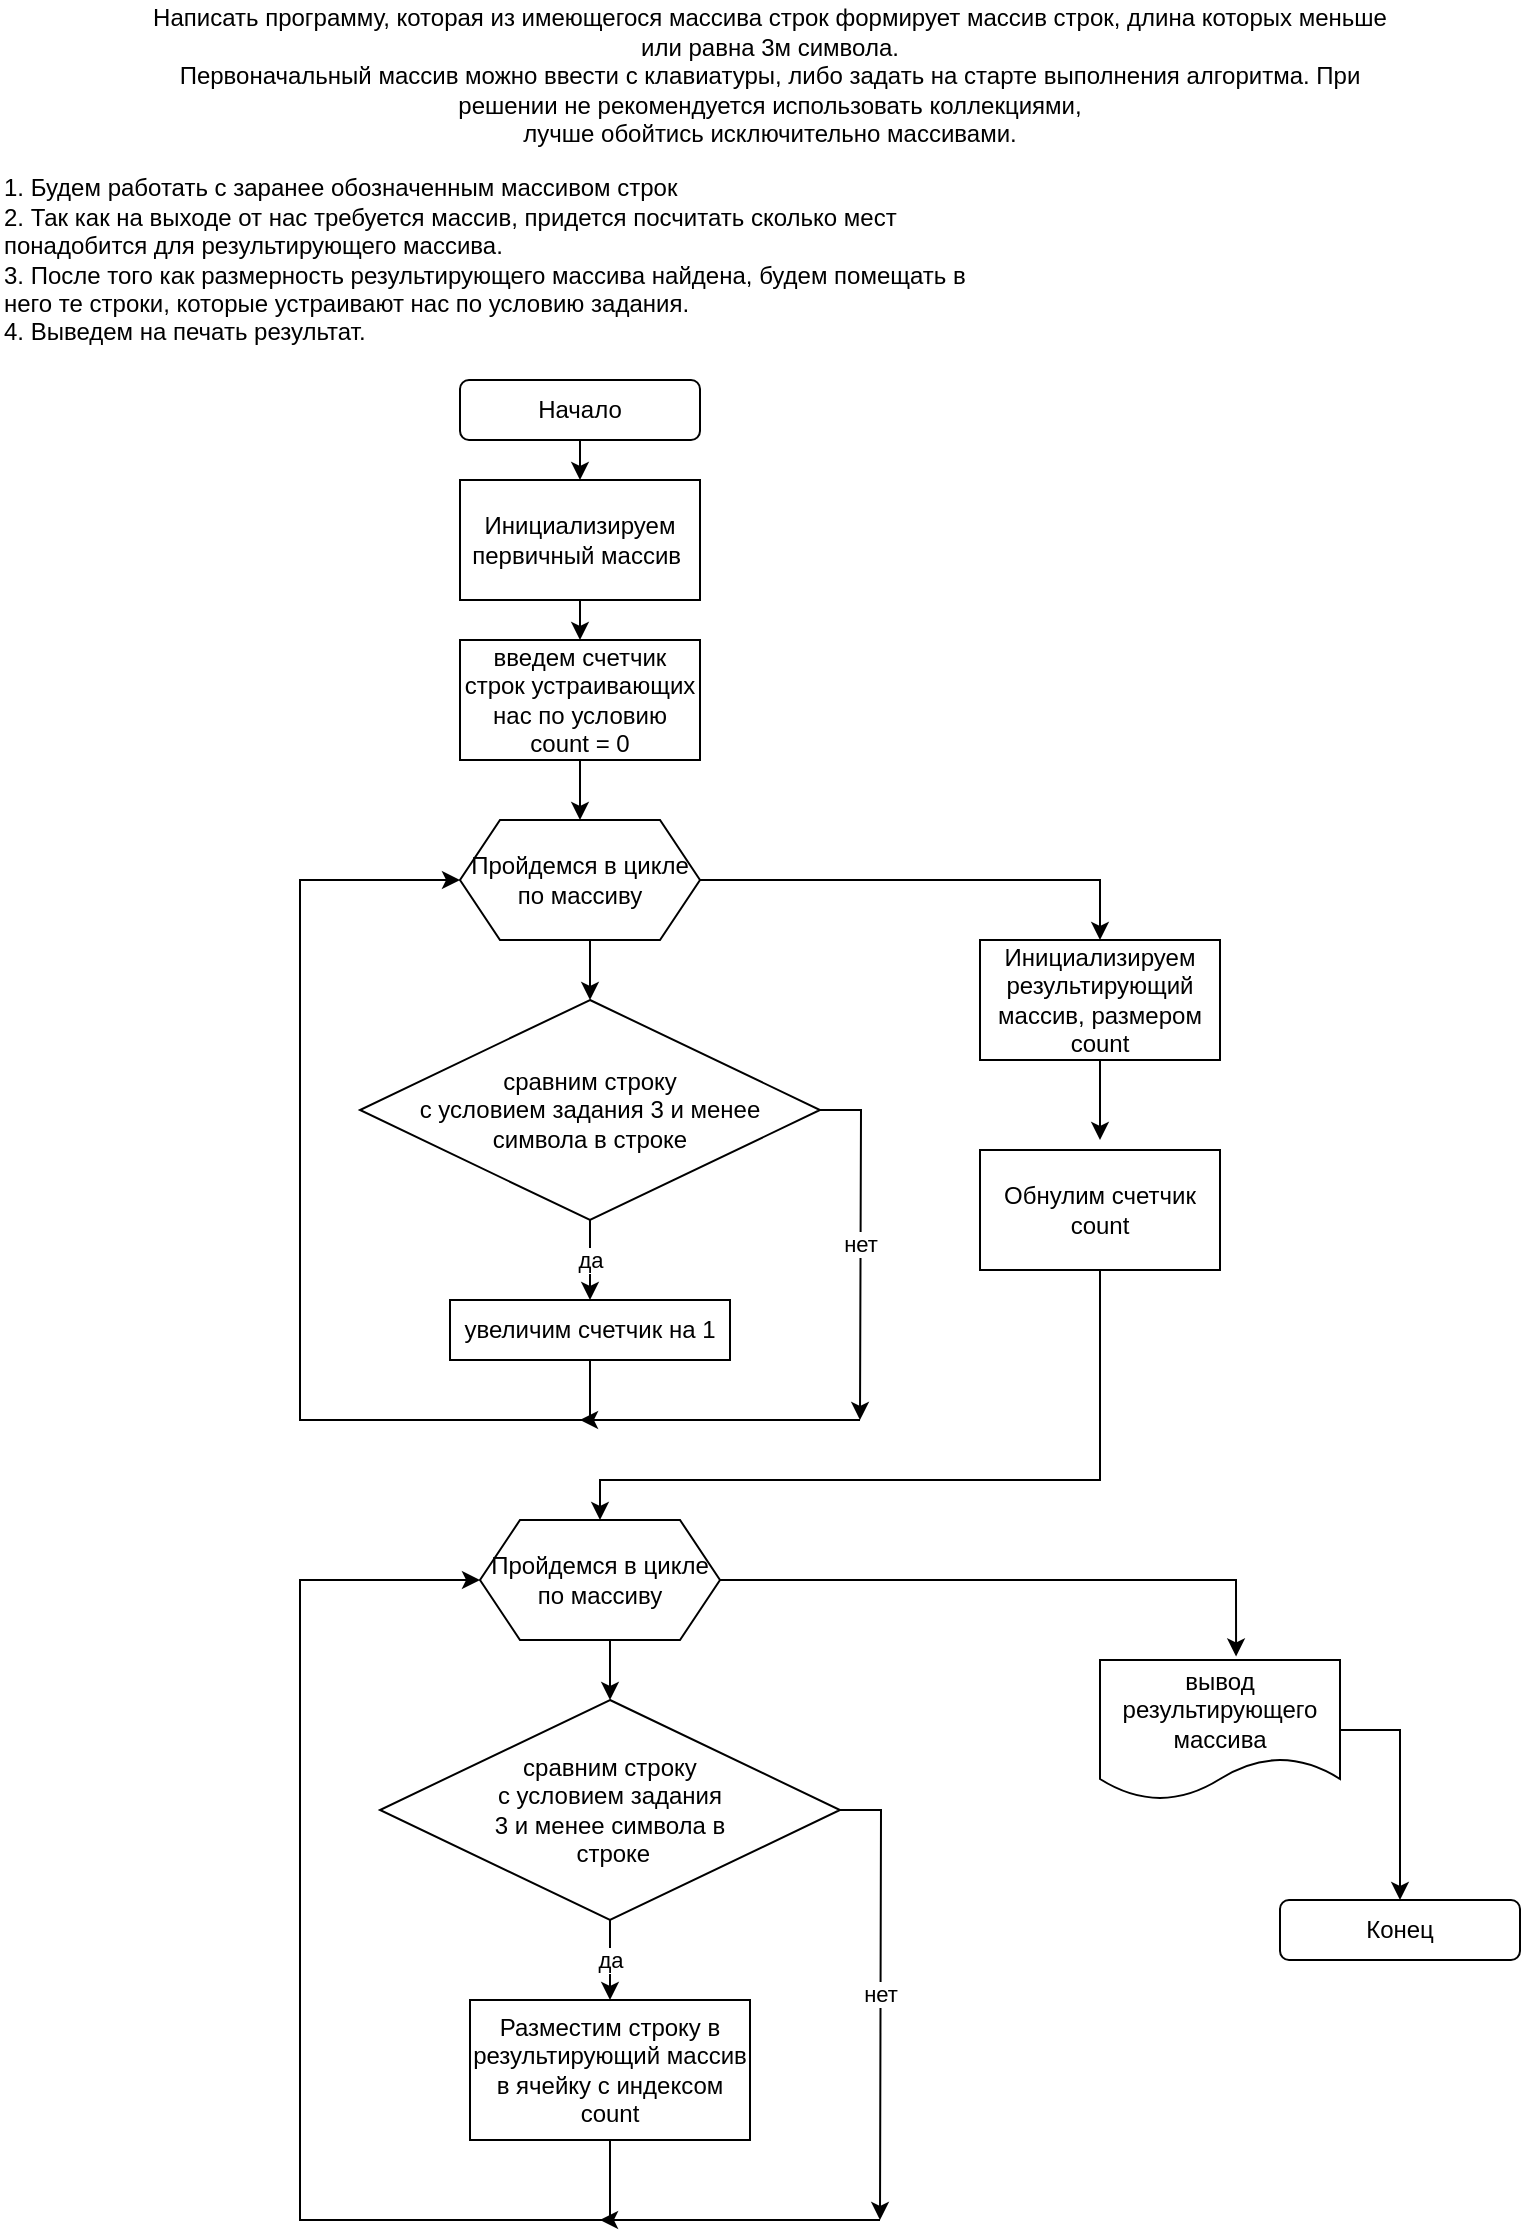<mxfile version="19.0.3" type="device"><diagram id="6pt1EBOhUZcJ0c3jPDhB" name="Страница 1"><mxGraphModel dx="1422" dy="875" grid="1" gridSize="10" guides="1" tooltips="1" connect="1" arrows="1" fold="1" page="1" pageScale="1" pageWidth="827" pageHeight="1169" math="0" shadow="0"><root><mxCell id="0"/><mxCell id="1" parent="0"/><mxCell id="STy7X_dhyS0jRrUo8ZyY-1" value="&lt;div&gt;Написать программу, которая из имеющегося массива строк формирует массив строк, длина которых меньше или равна 3м символа.&lt;/div&gt;&lt;div&gt;Первоначальный массив можно ввести с клавиатуры, либо задать на старте выполнения алгоритма. При решении не рекомендуется использовать коллекциями,&lt;/div&gt;&lt;div&gt;лучше обойтись исключительно массивами.&lt;/div&gt;&lt;div&gt;&lt;br&gt;&lt;/div&gt;" style="text;html=1;strokeColor=none;fillColor=none;align=center;verticalAlign=middle;whiteSpace=wrap;rounded=0;" vertex="1" parent="1"><mxGeometry x="100" y="10" width="630" height="90" as="geometry"/></mxCell><mxCell id="STy7X_dhyS0jRrUo8ZyY-4" value="1. Будем работать с заранее обозначенным массивом строк&lt;br&gt;2. Так как на выходе от нас требуется массив, придется посчитать сколько мест понадобится для результирующего массива.&lt;br&gt;3. После того как размерность результирующего массива найдена, будем помещать в него те строки, которые устраивают нас по условию задания.&lt;br&gt;4. Выведем на печать результат." style="text;html=1;strokeColor=none;fillColor=none;align=left;verticalAlign=middle;whiteSpace=wrap;rounded=0;" vertex="1" parent="1"><mxGeometry x="30" y="90" width="510" height="100" as="geometry"/></mxCell><mxCell id="STy7X_dhyS0jRrUo8ZyY-35" style="edgeStyle=orthogonalEdgeStyle;rounded=0;orthogonalLoop=1;jettySize=auto;html=1;exitX=0.5;exitY=1;exitDx=0;exitDy=0;entryX=0.5;entryY=0;entryDx=0;entryDy=0;" edge="1" parent="1" source="STy7X_dhyS0jRrUo8ZyY-6" target="STy7X_dhyS0jRrUo8ZyY-7"><mxGeometry relative="1" as="geometry"/></mxCell><mxCell id="STy7X_dhyS0jRrUo8ZyY-6" value="Начало" style="rounded=1;whiteSpace=wrap;html=1;" vertex="1" parent="1"><mxGeometry x="260" y="200" width="120" height="30" as="geometry"/></mxCell><mxCell id="STy7X_dhyS0jRrUo8ZyY-36" style="edgeStyle=orthogonalEdgeStyle;rounded=0;orthogonalLoop=1;jettySize=auto;html=1;exitX=0.5;exitY=1;exitDx=0;exitDy=0;entryX=0.5;entryY=0;entryDx=0;entryDy=0;" edge="1" parent="1" source="STy7X_dhyS0jRrUo8ZyY-7" target="STy7X_dhyS0jRrUo8ZyY-12"><mxGeometry relative="1" as="geometry"/></mxCell><mxCell id="STy7X_dhyS0jRrUo8ZyY-7" value="Инициализируем первичный массив&amp;nbsp;" style="rounded=0;whiteSpace=wrap;html=1;" vertex="1" parent="1"><mxGeometry x="260" y="250" width="120" height="60" as="geometry"/></mxCell><mxCell id="STy7X_dhyS0jRrUo8ZyY-29" style="edgeStyle=orthogonalEdgeStyle;rounded=0;orthogonalLoop=1;jettySize=auto;html=1;exitX=0.5;exitY=1;exitDx=0;exitDy=0;entryX=0.5;entryY=0;entryDx=0;entryDy=0;" edge="1" parent="1" source="STy7X_dhyS0jRrUo8ZyY-9" target="STy7X_dhyS0jRrUo8ZyY-13"><mxGeometry relative="1" as="geometry"/></mxCell><mxCell id="STy7X_dhyS0jRrUo8ZyY-42" style="edgeStyle=orthogonalEdgeStyle;rounded=0;orthogonalLoop=1;jettySize=auto;html=1;exitX=1;exitY=0.5;exitDx=0;exitDy=0;entryX=0.5;entryY=0;entryDx=0;entryDy=0;" edge="1" parent="1" source="STy7X_dhyS0jRrUo8ZyY-9" target="STy7X_dhyS0jRrUo8ZyY-41"><mxGeometry relative="1" as="geometry"/></mxCell><mxCell id="STy7X_dhyS0jRrUo8ZyY-9" value="Пройдемся в цикле по массиву" style="shape=hexagon;perimeter=hexagonPerimeter2;whiteSpace=wrap;html=1;fixedSize=1;" vertex="1" parent="1"><mxGeometry x="260" y="420" width="120" height="60" as="geometry"/></mxCell><mxCell id="STy7X_dhyS0jRrUo8ZyY-37" style="edgeStyle=orthogonalEdgeStyle;rounded=0;orthogonalLoop=1;jettySize=auto;html=1;exitX=0.5;exitY=1;exitDx=0;exitDy=0;entryX=0.5;entryY=0;entryDx=0;entryDy=0;" edge="1" parent="1" source="STy7X_dhyS0jRrUo8ZyY-12" target="STy7X_dhyS0jRrUo8ZyY-9"><mxGeometry relative="1" as="geometry"/></mxCell><mxCell id="STy7X_dhyS0jRrUo8ZyY-12" value="введем счетчик строк устраивающих нас по условию&lt;br&gt;count = 0" style="rounded=0;whiteSpace=wrap;html=1;" vertex="1" parent="1"><mxGeometry x="260" y="330" width="120" height="60" as="geometry"/></mxCell><mxCell id="STy7X_dhyS0jRrUo8ZyY-15" value="да" style="edgeStyle=orthogonalEdgeStyle;rounded=0;orthogonalLoop=1;jettySize=auto;html=1;exitX=0.5;exitY=1;exitDx=0;exitDy=0;entryX=0.5;entryY=0;entryDx=0;entryDy=0;" edge="1" parent="1" source="STy7X_dhyS0jRrUo8ZyY-13" target="STy7X_dhyS0jRrUo8ZyY-14"><mxGeometry relative="1" as="geometry"/></mxCell><mxCell id="STy7X_dhyS0jRrUo8ZyY-19" value="нет" style="edgeStyle=orthogonalEdgeStyle;rounded=0;orthogonalLoop=1;jettySize=auto;html=1;exitX=1;exitY=0.5;exitDx=0;exitDy=0;" edge="1" parent="1" source="STy7X_dhyS0jRrUo8ZyY-13"><mxGeometry relative="1" as="geometry"><mxPoint x="460" y="720" as="targetPoint"/></mxGeometry></mxCell><mxCell id="STy7X_dhyS0jRrUo8ZyY-13" value="сравним строку &lt;br&gt;с условием задания 3 и менее &lt;br&gt;символа в строке" style="rhombus;whiteSpace=wrap;html=1;" vertex="1" parent="1"><mxGeometry x="210" y="510" width="230" height="110" as="geometry"/></mxCell><mxCell id="STy7X_dhyS0jRrUo8ZyY-17" style="edgeStyle=orthogonalEdgeStyle;rounded=0;orthogonalLoop=1;jettySize=auto;html=1;exitX=0.5;exitY=1;exitDx=0;exitDy=0;entryX=0;entryY=0.5;entryDx=0;entryDy=0;" edge="1" parent="1" source="STy7X_dhyS0jRrUo8ZyY-14" target="STy7X_dhyS0jRrUo8ZyY-9"><mxGeometry relative="1" as="geometry"><mxPoint x="240" y="450" as="targetPoint"/><Array as="points"><mxPoint x="325" y="720"/><mxPoint x="180" y="720"/><mxPoint x="180" y="450"/></Array></mxGeometry></mxCell><mxCell id="STy7X_dhyS0jRrUo8ZyY-14" value="увеличим счетчик на 1" style="rounded=0;whiteSpace=wrap;html=1;" vertex="1" parent="1"><mxGeometry x="255" y="660" width="140" height="30" as="geometry"/></mxCell><mxCell id="STy7X_dhyS0jRrUo8ZyY-20" value="" style="endArrow=classic;html=1;rounded=0;" edge="1" parent="1"><mxGeometry width="50" height="50" relative="1" as="geometry"><mxPoint x="460" y="720" as="sourcePoint"/><mxPoint x="320" y="720" as="targetPoint"/></mxGeometry></mxCell><mxCell id="STy7X_dhyS0jRrUo8ZyY-30" style="edgeStyle=orthogonalEdgeStyle;rounded=0;orthogonalLoop=1;jettySize=auto;html=1;exitX=0.5;exitY=1;exitDx=0;exitDy=0;entryX=0.5;entryY=0;entryDx=0;entryDy=0;" edge="1" parent="1" source="STy7X_dhyS0jRrUo8ZyY-21" target="STy7X_dhyS0jRrUo8ZyY-24"><mxGeometry relative="1" as="geometry"/></mxCell><mxCell id="STy7X_dhyS0jRrUo8ZyY-31" style="edgeStyle=orthogonalEdgeStyle;rounded=0;orthogonalLoop=1;jettySize=auto;html=1;exitX=1;exitY=0.5;exitDx=0;exitDy=0;entryX=0.567;entryY=-0.025;entryDx=0;entryDy=0;entryPerimeter=0;" edge="1" parent="1" source="STy7X_dhyS0jRrUo8ZyY-21" target="STy7X_dhyS0jRrUo8ZyY-32"><mxGeometry relative="1" as="geometry"><mxPoint x="610" y="810" as="targetPoint"/></mxGeometry></mxCell><mxCell id="STy7X_dhyS0jRrUo8ZyY-21" value="Пройдемся в цикле по массиву" style="shape=hexagon;perimeter=hexagonPerimeter2;whiteSpace=wrap;html=1;fixedSize=1;" vertex="1" parent="1"><mxGeometry x="270" y="770" width="120" height="60" as="geometry"/></mxCell><mxCell id="STy7X_dhyS0jRrUo8ZyY-22" value="да" style="edgeStyle=orthogonalEdgeStyle;rounded=0;orthogonalLoop=1;jettySize=auto;html=1;exitX=0.5;exitY=1;exitDx=0;exitDy=0;entryX=0.5;entryY=0;entryDx=0;entryDy=0;" edge="1" parent="1" source="STy7X_dhyS0jRrUo8ZyY-24" target="STy7X_dhyS0jRrUo8ZyY-26"><mxGeometry relative="1" as="geometry"/></mxCell><mxCell id="STy7X_dhyS0jRrUo8ZyY-23" value="нет" style="edgeStyle=orthogonalEdgeStyle;rounded=0;orthogonalLoop=1;jettySize=auto;html=1;exitX=1;exitY=0.5;exitDx=0;exitDy=0;" edge="1" parent="1" source="STy7X_dhyS0jRrUo8ZyY-24"><mxGeometry relative="1" as="geometry"><mxPoint x="470" y="1120" as="targetPoint"/></mxGeometry></mxCell><mxCell id="STy7X_dhyS0jRrUo8ZyY-24" value="сравним строку &lt;br&gt;с условием задания&lt;br&gt;3 и менее символа в&lt;br&gt;&amp;nbsp;строке" style="rhombus;whiteSpace=wrap;html=1;" vertex="1" parent="1"><mxGeometry x="220" y="860" width="230" height="110" as="geometry"/></mxCell><mxCell id="STy7X_dhyS0jRrUo8ZyY-45" style="edgeStyle=orthogonalEdgeStyle;rounded=0;orthogonalLoop=1;jettySize=auto;html=1;exitX=0.5;exitY=1;exitDx=0;exitDy=0;entryX=0;entryY=0.5;entryDx=0;entryDy=0;" edge="1" parent="1" source="STy7X_dhyS0jRrUo8ZyY-26" target="STy7X_dhyS0jRrUo8ZyY-21"><mxGeometry relative="1" as="geometry"><Array as="points"><mxPoint x="335" y="1120"/><mxPoint x="180" y="1120"/><mxPoint x="180" y="800"/></Array></mxGeometry></mxCell><mxCell id="STy7X_dhyS0jRrUo8ZyY-26" value="Разместим строку в результирующий массив&lt;br&gt;в ячейку с индексом count" style="rounded=0;whiteSpace=wrap;html=1;" vertex="1" parent="1"><mxGeometry x="265" y="1010" width="140" height="70" as="geometry"/></mxCell><mxCell id="STy7X_dhyS0jRrUo8ZyY-27" value="" style="endArrow=classic;html=1;rounded=0;" edge="1" parent="1"><mxGeometry width="50" height="50" relative="1" as="geometry"><mxPoint x="470" y="1120" as="sourcePoint"/><mxPoint x="330" y="1120" as="targetPoint"/></mxGeometry></mxCell><mxCell id="STy7X_dhyS0jRrUo8ZyY-34" style="edgeStyle=orthogonalEdgeStyle;rounded=0;orthogonalLoop=1;jettySize=auto;html=1;exitX=1;exitY=0.5;exitDx=0;exitDy=0;entryX=0.5;entryY=0;entryDx=0;entryDy=0;" edge="1" parent="1" source="STy7X_dhyS0jRrUo8ZyY-32" target="STy7X_dhyS0jRrUo8ZyY-33"><mxGeometry relative="1" as="geometry"/></mxCell><mxCell id="STy7X_dhyS0jRrUo8ZyY-32" value="вывод результирующего массива" style="shape=document;whiteSpace=wrap;html=1;boundedLbl=1;" vertex="1" parent="1"><mxGeometry x="580" y="840" width="120" height="70" as="geometry"/></mxCell><mxCell id="STy7X_dhyS0jRrUo8ZyY-33" value="Конец" style="rounded=1;whiteSpace=wrap;html=1;" vertex="1" parent="1"><mxGeometry x="670" y="960" width="120" height="30" as="geometry"/></mxCell><mxCell id="STy7X_dhyS0jRrUo8ZyY-44" style="edgeStyle=orthogonalEdgeStyle;rounded=0;orthogonalLoop=1;jettySize=auto;html=1;exitX=0.5;exitY=1;exitDx=0;exitDy=0;entryX=0.5;entryY=0;entryDx=0;entryDy=0;" edge="1" parent="1" source="STy7X_dhyS0jRrUo8ZyY-38" target="STy7X_dhyS0jRrUo8ZyY-21"><mxGeometry relative="1" as="geometry"><Array as="points"><mxPoint x="580" y="750"/><mxPoint x="330" y="750"/></Array></mxGeometry></mxCell><mxCell id="STy7X_dhyS0jRrUo8ZyY-38" value="Обнулим счетчик count" style="rounded=0;whiteSpace=wrap;html=1;" vertex="1" parent="1"><mxGeometry x="520" y="585" width="120" height="60" as="geometry"/></mxCell><mxCell id="STy7X_dhyS0jRrUo8ZyY-43" style="edgeStyle=orthogonalEdgeStyle;rounded=0;orthogonalLoop=1;jettySize=auto;html=1;exitX=0.5;exitY=1;exitDx=0;exitDy=0;" edge="1" parent="1" source="STy7X_dhyS0jRrUo8ZyY-41"><mxGeometry relative="1" as="geometry"><mxPoint x="580" y="580" as="targetPoint"/></mxGeometry></mxCell><mxCell id="STy7X_dhyS0jRrUo8ZyY-41" value="Инициализируем результирующий массив, размером count" style="rounded=0;whiteSpace=wrap;html=1;" vertex="1" parent="1"><mxGeometry x="520" y="480" width="120" height="60" as="geometry"/></mxCell></root></mxGraphModel></diagram></mxfile>